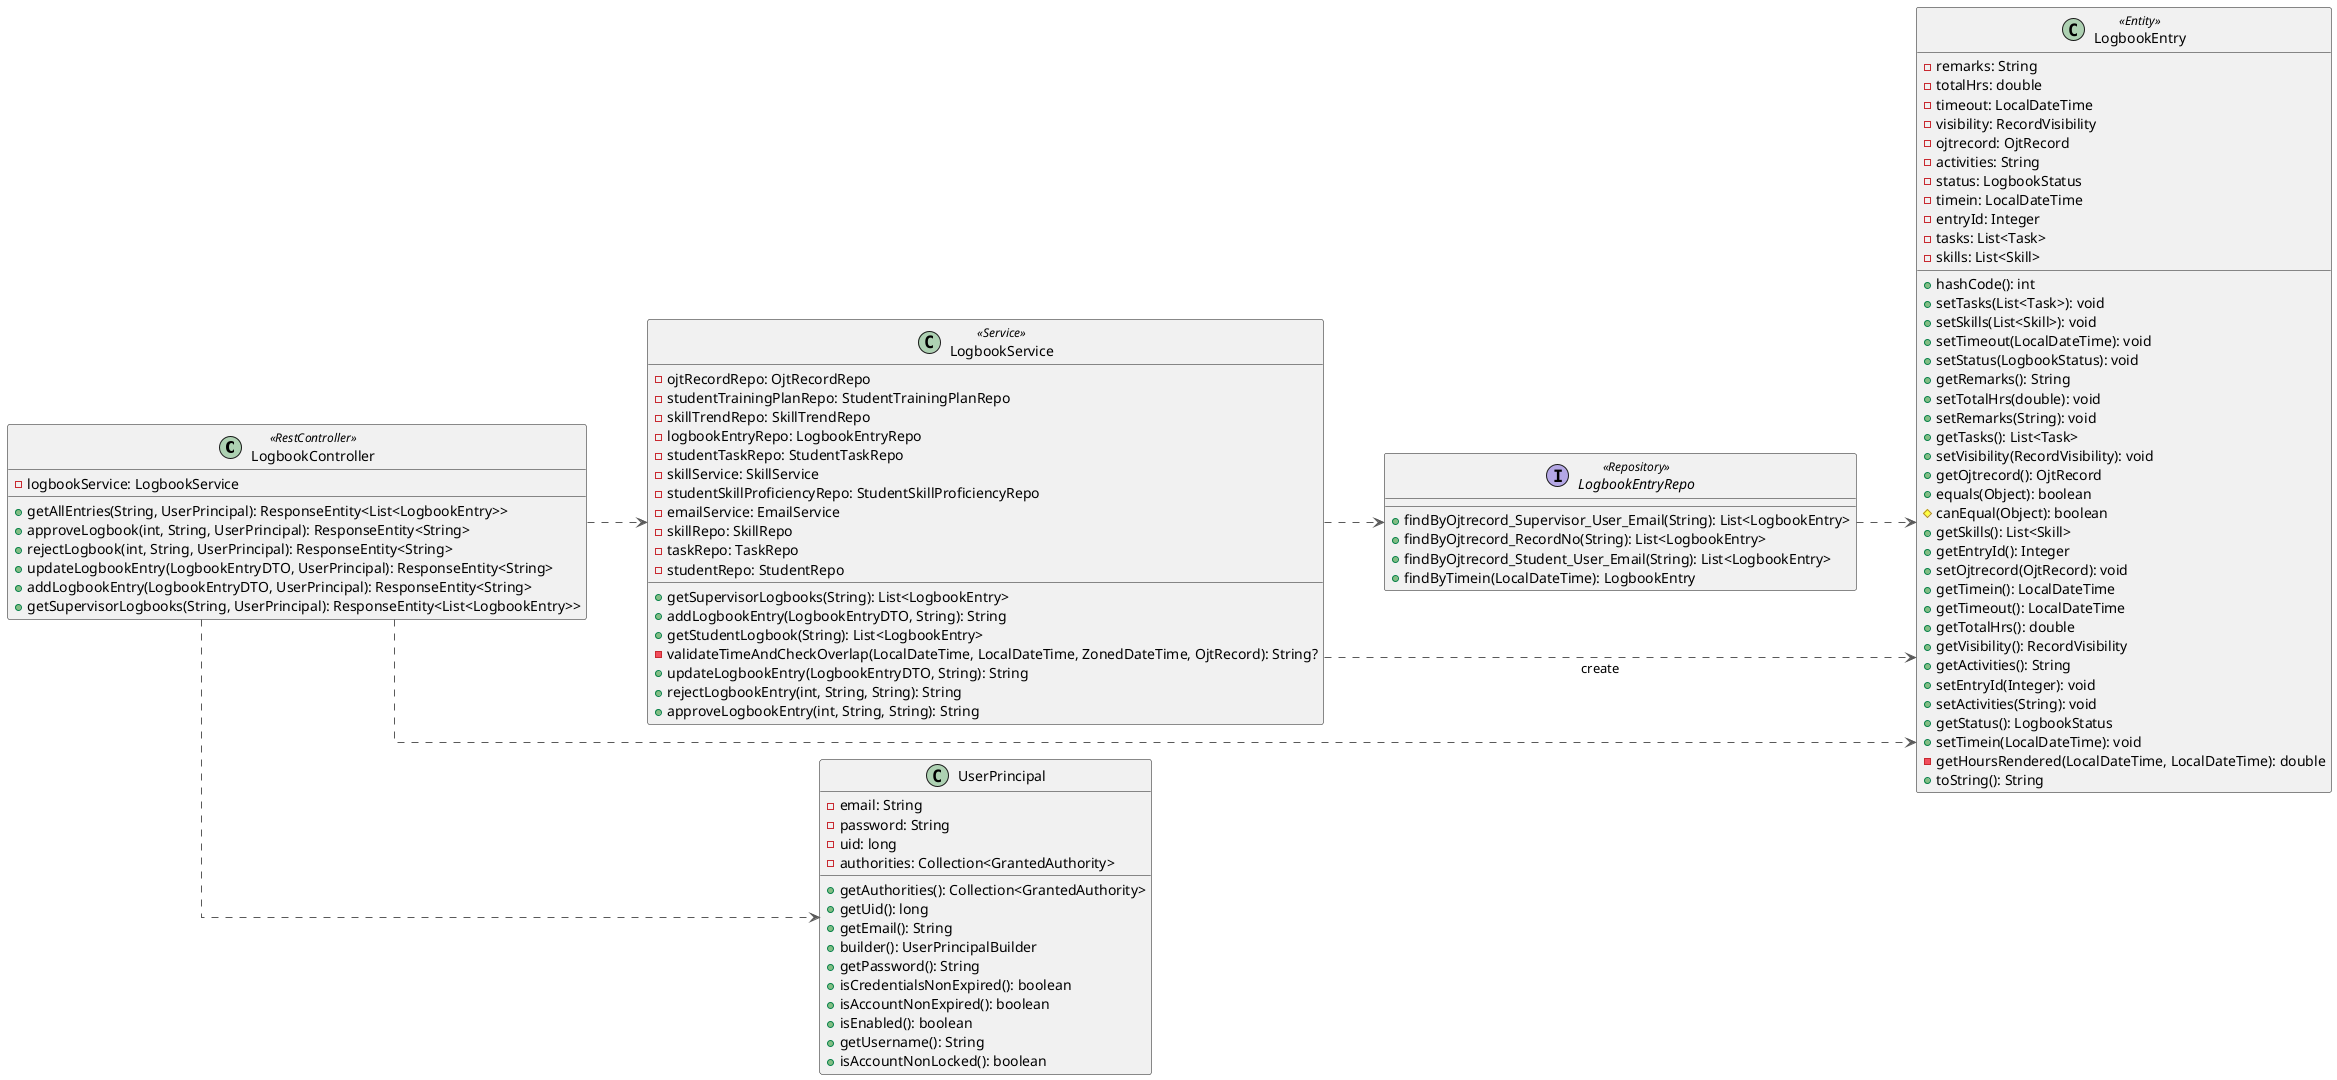 @startuml
left to right direction
skinparam linetype ortho

class LogbookController << RestController >> {
  - logbookService: LogbookService
  + getAllEntries(String, UserPrincipal): ResponseEntity<List<LogbookEntry>>
  + approveLogbook(int, String, UserPrincipal): ResponseEntity<String>
  + rejectLogbook(int, String, UserPrincipal): ResponseEntity<String>
  + updateLogbookEntry(LogbookEntryDTO, UserPrincipal): ResponseEntity<String>
  + addLogbookEntry(LogbookEntryDTO, UserPrincipal): ResponseEntity<String>
  + getSupervisorLogbooks(String, UserPrincipal): ResponseEntity<List<LogbookEntry>>
}
class LogbookEntry << Entity >> {
  - remarks: String
  - totalHrs: double
  - timeout: LocalDateTime
  - visibility: RecordVisibility
  - ojtrecord: OjtRecord
  - activities: String
  - status: LogbookStatus
  - timein: LocalDateTime
  - entryId: Integer
  - tasks: List<Task>
  - skills: List<Skill>
  + hashCode(): int
  + setTasks(List<Task>): void
  + setSkills(List<Skill>): void
  + setTimeout(LocalDateTime): void
  + setStatus(LogbookStatus): void
  + getRemarks(): String
  + setTotalHrs(double): void
  + setRemarks(String): void
  + getTasks(): List<Task>
  + setVisibility(RecordVisibility): void
  + getOjtrecord(): OjtRecord
  + equals(Object): boolean
  # canEqual(Object): boolean
  + getSkills(): List<Skill>
  + getEntryId(): Integer
  + setOjtrecord(OjtRecord): void
  + getTimein(): LocalDateTime
  + getTimeout(): LocalDateTime
  + getTotalHrs(): double
  + getVisibility(): RecordVisibility
  + getActivities(): String
  + setEntryId(Integer): void
  + setActivities(String): void
  + getStatus(): LogbookStatus
  + setTimein(LocalDateTime): void
  - getHoursRendered(LocalDateTime, LocalDateTime): double
  + toString(): String
}
interface LogbookEntryRepo << Repository>> {
  + findByOjtrecord_Supervisor_User_Email(String): List<LogbookEntry>
  + findByOjtrecord_RecordNo(String): List<LogbookEntry>
  + findByOjtrecord_Student_User_Email(String): List<LogbookEntry>
  + findByTimein(LocalDateTime): LogbookEntry
}
class LogbookService << Service >> {
  - ojtRecordRepo: OjtRecordRepo
  - studentTrainingPlanRepo: StudentTrainingPlanRepo
  - skillTrendRepo: SkillTrendRepo
  - logbookEntryRepo: LogbookEntryRepo
  - studentTaskRepo: StudentTaskRepo
  - skillService: SkillService
  - studentSkillProficiencyRepo: StudentSkillProficiencyRepo
  - emailService: EmailService
  - skillRepo: SkillRepo
  - taskRepo: TaskRepo
  - studentRepo: StudentRepo
  + getSupervisorLogbooks(String): List<LogbookEntry>
  + addLogbookEntry(LogbookEntryDTO, String): String
  + getStudentLogbook(String): List<LogbookEntry>
  - validateTimeAndCheckOverlap(LocalDateTime, LocalDateTime, ZonedDateTime, OjtRecord): String?
  + updateLogbookEntry(LogbookEntryDTO, String): String
  + rejectLogbookEntry(int, String, String): String
  + approveLogbookEntry(int, String, String): String
}
class UserPrincipal {
  - email: String
  - password: String
  - uid: long
  - authorities: Collection<GrantedAuthority>
  + getAuthorities(): Collection<GrantedAuthority>
  + getUid(): long
  + getEmail(): String
  + builder(): UserPrincipalBuilder
  + getPassword(): String
  + isCredentialsNonExpired(): boolean
  + isAccountNonExpired(): boolean
  + isEnabled(): boolean
  + getUsername(): String
  + isAccountNonLocked(): boolean
}

LogbookController  -[#595959,dashed]->  LogbookEntry
LogbookController  -[#595959,dashed]->  LogbookService
LogbookController  -[#595959,dashed]->  UserPrincipal
LogbookEntryRepo   -[#595959,dashed]->  LogbookEntry
LogbookService     -[#595959,dashed]->  LogbookEntry      : "«create»"
LogbookService     -[#595959,dashed]->  LogbookEntryRepo
@enduml